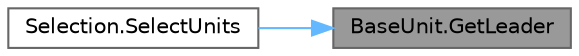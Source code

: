 digraph "BaseUnit.GetLeader"
{
 // LATEX_PDF_SIZE
  bgcolor="transparent";
  edge [fontname=Helvetica,fontsize=10,labelfontname=Helvetica,labelfontsize=10];
  node [fontname=Helvetica,fontsize=10,shape=box,height=0.2,width=0.4];
  rankdir="RL";
  Node1 [label="BaseUnit.GetLeader",height=0.2,width=0.4,color="gray40", fillcolor="grey60", style="filled", fontcolor="black",tooltip=" "];
  Node1 -> Node2 [dir="back",color="steelblue1",style="solid"];
  Node2 [label="Selection.SelectUnits",height=0.2,width=0.4,color="grey40", fillcolor="white", style="filled",URL="$class_selection.html#a5d24db948b630a237b811f4734cbe868",tooltip=" "];
}

